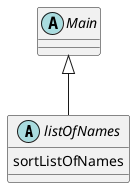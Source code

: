 @startuml
'https://plantuml.com/class-diagram

abstract class listOfNames {

    sortListOfNames

}

abstract class Main

Main <|-- listOfNames

@enduml